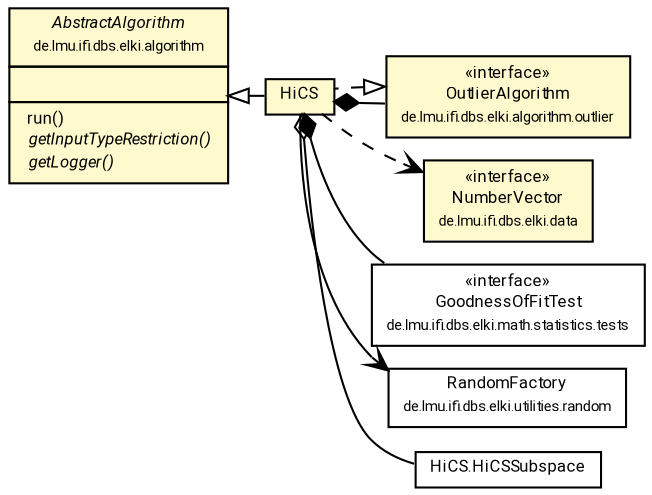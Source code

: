 #!/usr/local/bin/dot
#
# Class diagram 
# Generated by UMLGraph version R5_7_2-60-g0e99a6 (http://www.spinellis.gr/umlgraph/)
#

digraph G {
	graph [fontnames="svg"]
	edge [fontname="Roboto",fontsize=7,labelfontname="Roboto",labelfontsize=7,color="black"];
	node [fontname="Roboto",fontcolor="black",fontsize=8,shape=plaintext,margin=0,width=0,height=0];
	nodesep=0.15;
	ranksep=0.25;
	rankdir=LR;
	// de.lmu.ifi.dbs.elki.data.NumberVector
	c4985055 [label=<<table title="de.lmu.ifi.dbs.elki.data.NumberVector" border="0" cellborder="1" cellspacing="0" cellpadding="2" bgcolor="LemonChiffon" href="../../../data/NumberVector.html" target="_parent">
		<tr><td><table border="0" cellspacing="0" cellpadding="1">
		<tr><td align="center" balign="center"> &#171;interface&#187; </td></tr>
		<tr><td align="center" balign="center"> <font face="Roboto">NumberVector</font> </td></tr>
		<tr><td align="center" balign="center"> <font face="Roboto" point-size="7.0">de.lmu.ifi.dbs.elki.data</font> </td></tr>
		</table></td></tr>
		</table>>, URL="../../../data/NumberVector.html"];
	// de.lmu.ifi.dbs.elki.algorithm.AbstractAlgorithm<R extends de.lmu.ifi.dbs.elki.result.Result>
	c4985077 [label=<<table title="de.lmu.ifi.dbs.elki.algorithm.AbstractAlgorithm" border="0" cellborder="1" cellspacing="0" cellpadding="2" bgcolor="LemonChiffon" href="../../AbstractAlgorithm.html" target="_parent">
		<tr><td><table border="0" cellspacing="0" cellpadding="1">
		<tr><td align="center" balign="center"> <font face="Roboto"><i>AbstractAlgorithm</i></font> </td></tr>
		<tr><td align="center" balign="center"> <font face="Roboto" point-size="7.0">de.lmu.ifi.dbs.elki.algorithm</font> </td></tr>
		</table></td></tr>
		<tr><td><table border="0" cellspacing="0" cellpadding="1">
		<tr><td align="left" balign="left">  </td></tr>
		</table></td></tr>
		<tr><td><table border="0" cellspacing="0" cellpadding="1">
		<tr><td align="left" balign="left">  run() </td></tr>
		<tr><td align="left" balign="left"> <i> getInputTypeRestriction()</i> </td></tr>
		<tr><td align="left" balign="left"> <i> getLogger()</i> </td></tr>
		</table></td></tr>
		</table>>, URL="../../AbstractAlgorithm.html"];
	// de.lmu.ifi.dbs.elki.math.statistics.tests.GoodnessOfFitTest
	c4985531 [label=<<table title="de.lmu.ifi.dbs.elki.math.statistics.tests.GoodnessOfFitTest" border="0" cellborder="1" cellspacing="0" cellpadding="2" href="../../../math/statistics/tests/GoodnessOfFitTest.html" target="_parent">
		<tr><td><table border="0" cellspacing="0" cellpadding="1">
		<tr><td align="center" balign="center"> &#171;interface&#187; </td></tr>
		<tr><td align="center" balign="center"> <font face="Roboto">GoodnessOfFitTest</font> </td></tr>
		<tr><td align="center" balign="center"> <font face="Roboto" point-size="7.0">de.lmu.ifi.dbs.elki.math.statistics.tests</font> </td></tr>
		</table></td></tr>
		</table>>, URL="../../../math/statistics/tests/GoodnessOfFitTest.html"];
	// de.lmu.ifi.dbs.elki.utilities.random.RandomFactory
	c4985849 [label=<<table title="de.lmu.ifi.dbs.elki.utilities.random.RandomFactory" border="0" cellborder="1" cellspacing="0" cellpadding="2" href="../../../utilities/random/RandomFactory.html" target="_parent">
		<tr><td><table border="0" cellspacing="0" cellpadding="1">
		<tr><td align="center" balign="center"> <font face="Roboto">RandomFactory</font> </td></tr>
		<tr><td align="center" balign="center"> <font face="Roboto" point-size="7.0">de.lmu.ifi.dbs.elki.utilities.random</font> </td></tr>
		</table></td></tr>
		</table>>, URL="../../../utilities/random/RandomFactory.html"];
	// de.lmu.ifi.dbs.elki.algorithm.outlier.OutlierAlgorithm
	c4986862 [label=<<table title="de.lmu.ifi.dbs.elki.algorithm.outlier.OutlierAlgorithm" border="0" cellborder="1" cellspacing="0" cellpadding="2" bgcolor="LemonChiffon" href="../OutlierAlgorithm.html" target="_parent">
		<tr><td><table border="0" cellspacing="0" cellpadding="1">
		<tr><td align="center" balign="center"> &#171;interface&#187; </td></tr>
		<tr><td align="center" balign="center"> <font face="Roboto">OutlierAlgorithm</font> </td></tr>
		<tr><td align="center" balign="center"> <font face="Roboto" point-size="7.0">de.lmu.ifi.dbs.elki.algorithm.outlier</font> </td></tr>
		</table></td></tr>
		</table>>, URL="../OutlierAlgorithm.html"];
	// de.lmu.ifi.dbs.elki.algorithm.outlier.meta.HiCS<V extends de.lmu.ifi.dbs.elki.data.NumberVector>
	c4986923 [label=<<table title="de.lmu.ifi.dbs.elki.algorithm.outlier.meta.HiCS" border="0" cellborder="1" cellspacing="0" cellpadding="2" bgcolor="lemonChiffon" href="HiCS.html" target="_parent">
		<tr><td><table border="0" cellspacing="0" cellpadding="1">
		<tr><td align="center" balign="center"> <font face="Roboto">HiCS</font> </td></tr>
		</table></td></tr>
		</table>>, URL="HiCS.html"];
	// de.lmu.ifi.dbs.elki.algorithm.outlier.meta.HiCS.HiCSSubspace
	c4986924 [label=<<table title="de.lmu.ifi.dbs.elki.algorithm.outlier.meta.HiCS.HiCSSubspace" border="0" cellborder="1" cellspacing="0" cellpadding="2" href="HiCS.HiCSSubspace.html" target="_parent">
		<tr><td><table border="0" cellspacing="0" cellpadding="1">
		<tr><td align="center" balign="center"> <font face="Roboto">HiCS.HiCSSubspace</font> </td></tr>
		</table></td></tr>
		</table>>, URL="HiCS.HiCSSubspace.html"];
	// de.lmu.ifi.dbs.elki.algorithm.outlier.meta.HiCS<V extends de.lmu.ifi.dbs.elki.data.NumberVector> extends de.lmu.ifi.dbs.elki.algorithm.AbstractAlgorithm<R extends de.lmu.ifi.dbs.elki.result.Result>
	c4985077 -> c4986923 [arrowtail=empty,dir=back,weight=10];
	// de.lmu.ifi.dbs.elki.algorithm.outlier.meta.HiCS<V extends de.lmu.ifi.dbs.elki.data.NumberVector> implements de.lmu.ifi.dbs.elki.algorithm.outlier.OutlierAlgorithm
	c4986862 -> c4986923 [arrowtail=empty,style=dashed,dir=back,weight=9];
	// de.lmu.ifi.dbs.elki.algorithm.outlier.meta.HiCS<V extends de.lmu.ifi.dbs.elki.data.NumberVector> composed de.lmu.ifi.dbs.elki.math.statistics.tests.GoodnessOfFitTest
	c4986923 -> c4985531 [arrowhead=none,arrowtail=diamond,dir=back,weight=6];
	// de.lmu.ifi.dbs.elki.algorithm.outlier.meta.HiCS<V extends de.lmu.ifi.dbs.elki.data.NumberVector> composed de.lmu.ifi.dbs.elki.algorithm.outlier.OutlierAlgorithm
	c4986923 -> c4986862 [arrowhead=none,arrowtail=diamond,dir=back,weight=6];
	// de.lmu.ifi.dbs.elki.algorithm.outlier.meta.HiCS<V extends de.lmu.ifi.dbs.elki.data.NumberVector> has de.lmu.ifi.dbs.elki.algorithm.outlier.meta.HiCS.HiCSSubspace
	c4986923 -> c4986924 [arrowhead=none,arrowtail=ediamond,dir=back,weight=4];
	// de.lmu.ifi.dbs.elki.algorithm.outlier.meta.HiCS<V extends de.lmu.ifi.dbs.elki.data.NumberVector> navassoc de.lmu.ifi.dbs.elki.utilities.random.RandomFactory
	c4986923 -> c4985849 [arrowhead=open,weight=1];
	// de.lmu.ifi.dbs.elki.algorithm.outlier.meta.HiCS<V extends de.lmu.ifi.dbs.elki.data.NumberVector> depend de.lmu.ifi.dbs.elki.data.NumberVector
	c4986923 -> c4985055 [arrowhead=open,style=dashed,weight=0];
}


